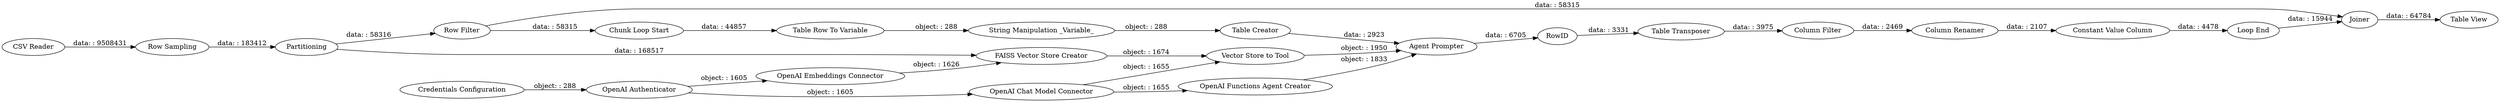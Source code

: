 digraph {
	"-2977036922680843604_82" [label="Credentials Configuration"]
	"-2977036922680843604_16" [label="CSV Reader"]
	"-4544355551813320729_1808" [label="Column Renamer"]
	"-2977036922680843604_1802" [label="Chunk Loop Start"]
	"-2977036922680843604_171" [label="Vector Store to Tool"]
	"-2977036922680843604_106" [label="OpenAI Authenticator"]
	"-2977036922680843604_177" [label="Agent Prompter"]
	"-4544355551813320729_1806" [label=RowID]
	"-2977036922680843604_176" [label="OpenAI Chat Model Connector"]
	"-2977036922680843604_1803" [label="Table Row To Variable"]
	"-2977036922680843604_1805" [label="Loop End"]
	"-4544355551813320729_1809" [label="Column Filter"]
	"-2977036922680843604_1812" [label="Row Filter"]
	"-4544355551813320729_1810" [label="Constant Value Column"]
	"-2977036922680843604_178" [label="OpenAI Functions Agent Creator"]
	"-2977036922680843604_179" [label="Table Creator"]
	"-2977036922680843604_1815" [label="Table View"]
	"-2977036922680843604_1814" [label=Joiner]
	"-2977036922680843604_137" [label="OpenAI Embeddings Connector"]
	"-2977036922680843604_1816" [label="Row Sampling"]
	"-2977036922680843604_447" [label=Partitioning]
	"-2977036922680843604_1804" [label="String Manipulation _Variable_"]
	"-4544355551813320729_1807" [label="Table Transposer"]
	"-2977036922680843604_145" [label="FAISS Vector Store Creator"]
	"-2977036922680843604_82" -> "-2977036922680843604_106" [label="object: : 288"]
	"-2977036922680843604_1816" -> "-2977036922680843604_447" [label="data: : 183412"]
	"-2977036922680843604_106" -> "-2977036922680843604_176" [label="object: : 1605"]
	"-2977036922680843604_176" -> "-2977036922680843604_178" [label="object: : 1655"]
	"-2977036922680843604_1814" -> "-2977036922680843604_1815" [label="data: : 64784"]
	"-2977036922680843604_1802" -> "-2977036922680843604_1803" [label="data: : 44857"]
	"-2977036922680843604_1812" -> "-2977036922680843604_1814" [label="data: : 58315"]
	"-2977036922680843604_177" -> "-4544355551813320729_1806" [label="data: : 6705"]
	"-2977036922680843604_176" -> "-2977036922680843604_171" [label="object: : 1655"]
	"-4544355551813320729_1808" -> "-4544355551813320729_1810" [label="data: : 2107"]
	"-4544355551813320729_1807" -> "-4544355551813320729_1809" [label="data: : 3975"]
	"-2977036922680843604_145" -> "-2977036922680843604_171" [label="object: : 1674"]
	"-4544355551813320729_1809" -> "-4544355551813320729_1808" [label="data: : 2469"]
	"-2977036922680843604_171" -> "-2977036922680843604_177" [label="object: : 1950"]
	"-2977036922680843604_16" -> "-2977036922680843604_1816" [label="data: : 9508431"]
	"-2977036922680843604_106" -> "-2977036922680843604_137" [label="object: : 1605"]
	"-2977036922680843604_178" -> "-2977036922680843604_177" [label="object: : 1833"]
	"-4544355551813320729_1806" -> "-4544355551813320729_1807" [label="data: : 3331"]
	"-2977036922680843604_179" -> "-2977036922680843604_177" [label="data: : 2923"]
	"-4544355551813320729_1810" -> "-2977036922680843604_1805" [label="data: : 4478"]
	"-2977036922680843604_1803" -> "-2977036922680843604_1804" [label="object: : 288"]
	"-2977036922680843604_137" -> "-2977036922680843604_145" [label="object: : 1626"]
	"-2977036922680843604_447" -> "-2977036922680843604_145" [label="data: : 168517"]
	"-2977036922680843604_447" -> "-2977036922680843604_1812" [label="data: : 58316"]
	"-2977036922680843604_1804" -> "-2977036922680843604_179" [label="object: : 288"]
	"-2977036922680843604_1805" -> "-2977036922680843604_1814" [label="data: : 15944"]
	"-2977036922680843604_1812" -> "-2977036922680843604_1802" [label="data: : 58315"]
	rankdir=LR
}
